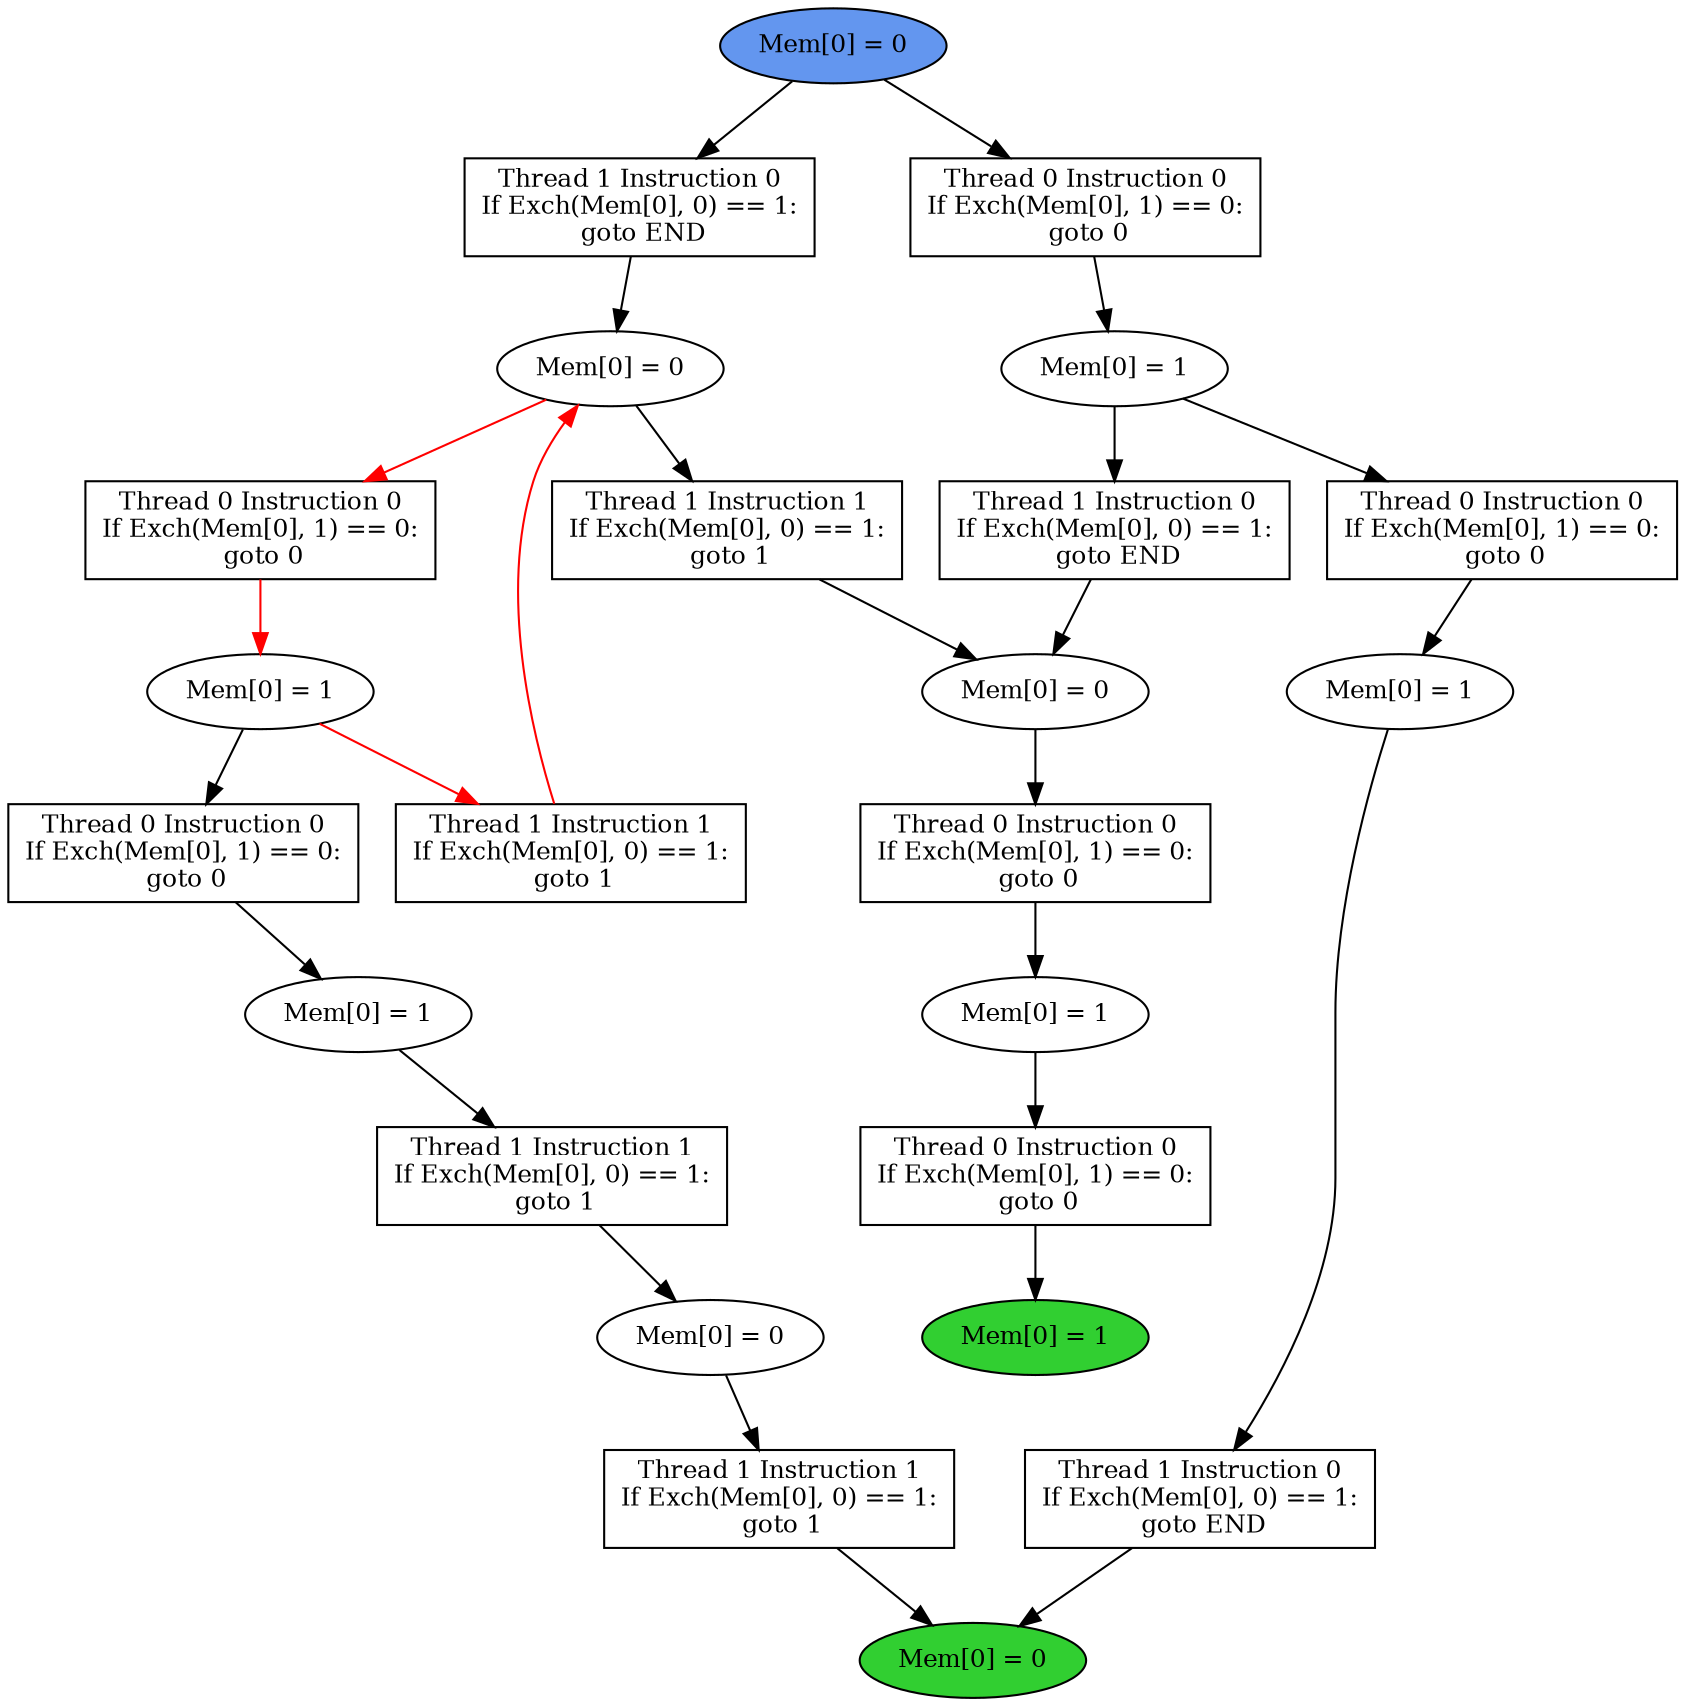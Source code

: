 digraph "graph" {
graph [fontsize=12]
node [fontsize=12]
edge [fontsize=12]
rankdir=TB;
"N21" -> "N15" [uuid = "<A0, END0>", color = "#000000", fontcolor = "#ffffff", style = "solid", label = "", dir = "forward", weight = "1"]
"N14" -> "N12" [uuid = "<A1, S7>", color = "#000000", fontcolor = "#ffffff", style = "solid", label = "", dir = "forward", weight = "1"]
"N13" -> "N12" [uuid = "<A2, S7>", color = "#000000", fontcolor = "#ffffff", style = "solid", label = "", dir = "forward", weight = "1"]
"N33" -> "N32" [uuid = "<A3, S0>", color = "#000000", fontcolor = "#ffffff", style = "solid", label = "", dir = "forward", weight = "1"]
"N32" -> "N29" [uuid = "<A4, S0>", color = "#ff0000", fontcolor = "#ffffff", style = "solid", label = "", dir = "back", weight = "1"]
"N23" -> "N22" [uuid = "<A5, S6>", color = "#000000", fontcolor = "#ffffff", style = "solid", label = "", dir = "forward", weight = "1"]
"N9" -> "N8" [uuid = "<A6, END1>", color = "#000000", fontcolor = "#ffffff", style = "solid", label = "", dir = "forward", weight = "1"]
"N20" -> "N19" [uuid = "<A7, S5>", color = "#000000", fontcolor = "#ffffff", style = "solid", label = "", dir = "forward", weight = "1"]
"N11" -> "N10" [uuid = "<A8, S4>", color = "#000000", fontcolor = "#ffffff", style = "solid", label = "", dir = "forward", weight = "1"]
"N31" -> "N30" [uuid = "<A9, S3>", color = "#ff0000", fontcolor = "#ffffff", style = "solid", label = "", dir = "forward", weight = "1"]
"N18" -> "N17" [uuid = "<A10, S2>", color = "#000000", fontcolor = "#ffffff", style = "solid", label = "", dir = "forward", weight = "1"]
"N25" -> "N24" [uuid = "<A11, S1>", color = "#000000", fontcolor = "#ffffff", style = "solid", label = "", dir = "forward", weight = "1"]
"N16" -> "N15" [uuid = "<A12, END0>", color = "#000000", fontcolor = "#ffffff", style = "solid", label = "", dir = "forward", weight = "1"]
"N22" -> "N21" [uuid = "<A0, S6>", color = "#000000", fontcolor = "#ffffff", style = "solid", label = "", dir = "forward", weight = "1"]
"N32" -> "N14" [uuid = "<A1, S0>", color = "#000000", fontcolor = "#ffffff", style = "solid", label = "", dir = "forward", weight = "1"]
"N19" -> "N13" [uuid = "<A2, S5>", color = "#000000", fontcolor = "#ffffff", style = "solid", label = "", dir = "forward", weight = "1"]
"N34" -> "N33" [uuid = "<A3, START$0>", color = "#000000", fontcolor = "#ffffff", style = "solid", label = "", dir = "forward", weight = "1"]
"N30" -> "N29" [uuid = "<A4, S3>", color = "#ff0000", fontcolor = "#ffffff", style = "solid", label = "", dir = "forward", weight = "1"]
"N24" -> "N23" [uuid = "<A5, S1>", color = "#000000", fontcolor = "#ffffff", style = "solid", label = "", dir = "forward", weight = "1"]
"N10" -> "N9" [uuid = "<A6, S4>", color = "#000000", fontcolor = "#ffffff", style = "solid", label = "", dir = "forward", weight = "1"]
"N34" -> "N20" [uuid = "<A7, START$0>", color = "#000000", fontcolor = "#ffffff", style = "solid", label = "", dir = "forward", weight = "1"]
"N12" -> "N11" [uuid = "<A8, S7>", color = "#000000", fontcolor = "#ffffff", style = "solid", label = "", dir = "forward", weight = "1"]
"N32" -> "N31" [uuid = "<A9, S0>", color = "#ff0000", fontcolor = "#ffffff", style = "solid", label = "", dir = "forward", weight = "1"]
"N19" -> "N18" [uuid = "<A10, S5>", color = "#000000", fontcolor = "#ffffff", style = "solid", label = "", dir = "forward", weight = "1"]
"N30" -> "N25" [uuid = "<A11, S3>", color = "#000000", fontcolor = "#ffffff", style = "solid", label = "", dir = "forward", weight = "1"]
"N17" -> "N16" [uuid = "<A12, S2>", color = "#000000", fontcolor = "#ffffff", style = "solid", label = "", dir = "forward", weight = "1"]
"N8" [uuid="END1", label="Mem[0] = 1", fillcolor = "#31cf31", fontcolor = "#000000", shape = "ellipse", style = "filled, solid"]
"N9" [uuid="A6", label="Thread 0 Instruction 0
If Exch(Mem[0], 1) == 0:
 goto 0", fillcolor = "#ffffff", fontcolor = "#000000", shape = "box", style = "filled, solid"]
"N10" [uuid="S4", label="Mem[0] = 1", fillcolor = "#ffffff", fontcolor = "#000000", shape = "ellipse", style = "filled, solid"]
"N11" [uuid="A8", label="Thread 0 Instruction 0
If Exch(Mem[0], 1) == 0:
 goto 0", fillcolor = "#ffffff", fontcolor = "#000000", shape = "box", style = "filled, solid"]
"N12" [uuid="S7", label="Mem[0] = 0", fillcolor = "#ffffff", fontcolor = "#000000", shape = "ellipse", style = "filled, solid"]
"N13" [uuid="A2", label="Thread 1 Instruction 0
If Exch(Mem[0], 0) == 1:
 goto END", fillcolor = "#ffffff", fontcolor = "#000000", shape = "box", style = "filled, solid"]
"N14" [uuid="A1", label="Thread 1 Instruction 1
If Exch(Mem[0], 0) == 1:
 goto 1", fillcolor = "#ffffff", fontcolor = "#000000", shape = "box", style = "filled, solid"]
"N15" [uuid="END0", label="Mem[0] = 0", fillcolor = "#31cf31", fontcolor = "#000000", shape = "ellipse", style = "filled, solid"]
"N16" [uuid="A12", label="Thread 1 Instruction 0
If Exch(Mem[0], 0) == 1:
 goto END", fillcolor = "#ffffff", fontcolor = "#000000", shape = "box", style = "filled, solid"]
"N17" [uuid="S2", label="Mem[0] = 1", fillcolor = "#ffffff", fontcolor = "#000000", shape = "ellipse", style = "filled, solid"]
"N18" [uuid="A10", label="Thread 0 Instruction 0
If Exch(Mem[0], 1) == 0:
 goto 0", fillcolor = "#ffffff", fontcolor = "#000000", shape = "box", style = "filled, solid"]
"N19" [uuid="S5", label="Mem[0] = 1", fillcolor = "#ffffff", fontcolor = "#000000", shape = "ellipse", style = "filled, solid"]
"N20" [uuid="A7", label="Thread 0 Instruction 0
If Exch(Mem[0], 1) == 0:
 goto 0", fillcolor = "#ffffff", fontcolor = "#000000", shape = "box", style = "filled, solid"]
"N21" [uuid="A0", label="Thread 1 Instruction 1
If Exch(Mem[0], 0) == 1:
 goto 1", fillcolor = "#ffffff", fontcolor = "#000000", shape = "box", style = "filled, solid"]
"N22" [uuid="S6", label="Mem[0] = 0", fillcolor = "#ffffff", fontcolor = "#000000", shape = "ellipse", style = "filled, solid"]
"N23" [uuid="A5", label="Thread 1 Instruction 1
If Exch(Mem[0], 0) == 1:
 goto 1", fillcolor = "#ffffff", fontcolor = "#000000", shape = "box", style = "filled, solid"]
"N24" [uuid="S1", label="Mem[0] = 1", fillcolor = "#ffffff", fontcolor = "#000000", shape = "ellipse", style = "filled, solid"]
"N25" [uuid="A11", label="Thread 0 Instruction 0
If Exch(Mem[0], 1) == 0:
 goto 0", fillcolor = "#ffffff", fontcolor = "#000000", shape = "box", style = "filled, solid"]
"N29" [uuid="A4", label="Thread 1 Instruction 1
If Exch(Mem[0], 0) == 1:
 goto 1", fillcolor = "#ffffff", fontcolor = "#000000", shape = "box", style = "filled, solid"]
"N30" [uuid="S3", label="Mem[0] = 1", fillcolor = "#ffffff", fontcolor = "#000000", shape = "ellipse", style = "filled, solid"]
"N31" [uuid="A9", label="Thread 0 Instruction 0
If Exch(Mem[0], 1) == 0:
 goto 0", fillcolor = "#ffffff", fontcolor = "#000000", shape = "box", style = "filled, solid"]
"N32" [uuid="S0", label="Mem[0] = 0", fillcolor = "#ffffff", fontcolor = "#000000", shape = "ellipse", style = "filled, solid"]
"N33" [uuid="A3", label="Thread 1 Instruction 0
If Exch(Mem[0], 0) == 1:
 goto END", fillcolor = "#ffffff", fontcolor = "#000000", shape = "box", style = "filled, solid"]
"N34" [uuid="START$0", label="Mem[0] = 0", fillcolor = "#6396ef", fontcolor = "#000000", shape = "ellipse", style = "filled, solid"]
}
